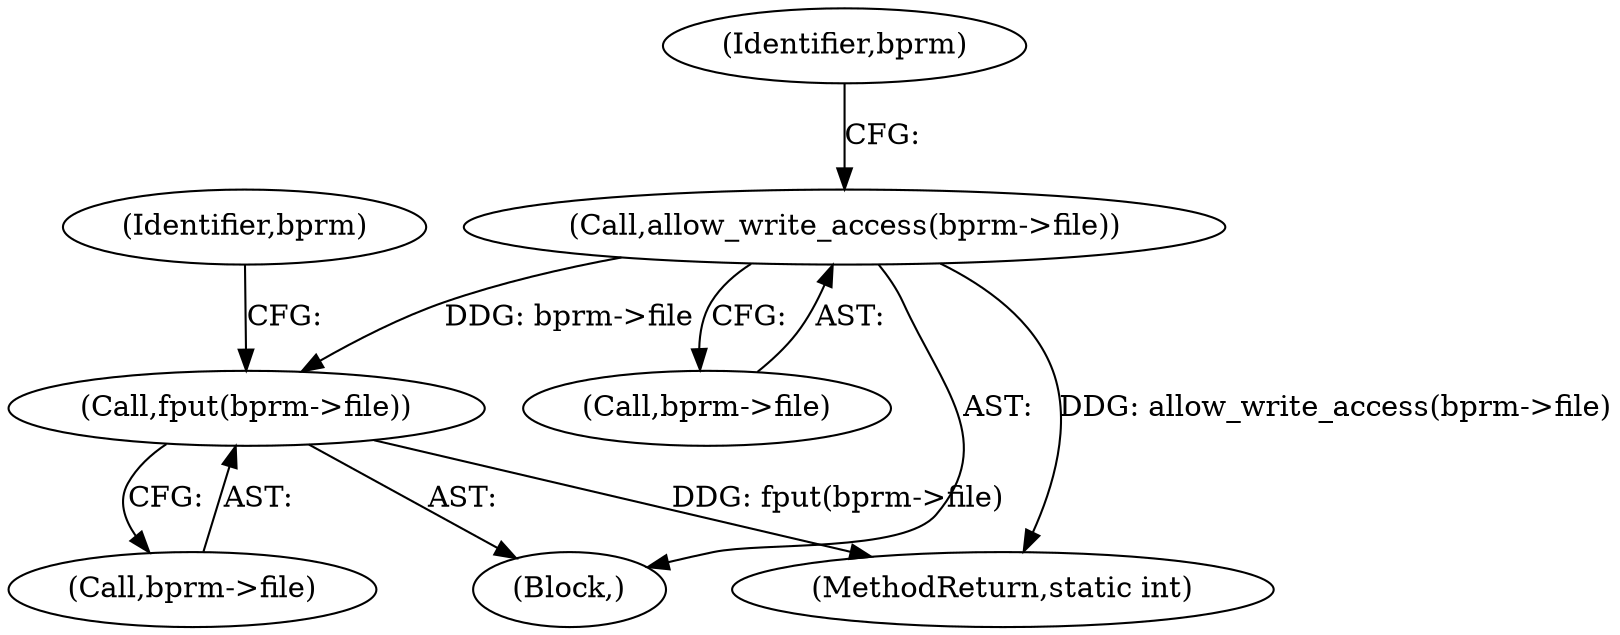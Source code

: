 digraph "0_linux_b66c5984017533316fd1951770302649baf1aa33@pointer" {
"1000226" [label="(Call,fput(bprm->file))"];
"1000222" [label="(Call,allow_write_access(bprm->file))"];
"1000227" [label="(Call,bprm->file)"];
"1000223" [label="(Call,bprm->file)"];
"1000232" [label="(Identifier,bprm)"];
"1000226" [label="(Call,fput(bprm->file))"];
"1000355" [label="(MethodReturn,static int)"];
"1000221" [label="(Block,)"];
"1000222" [label="(Call,allow_write_access(bprm->file))"];
"1000228" [label="(Identifier,bprm)"];
"1000226" -> "1000221"  [label="AST: "];
"1000226" -> "1000227"  [label="CFG: "];
"1000227" -> "1000226"  [label="AST: "];
"1000232" -> "1000226"  [label="CFG: "];
"1000226" -> "1000355"  [label="DDG: fput(bprm->file)"];
"1000222" -> "1000226"  [label="DDG: bprm->file"];
"1000222" -> "1000221"  [label="AST: "];
"1000222" -> "1000223"  [label="CFG: "];
"1000223" -> "1000222"  [label="AST: "];
"1000228" -> "1000222"  [label="CFG: "];
"1000222" -> "1000355"  [label="DDG: allow_write_access(bprm->file)"];
}
